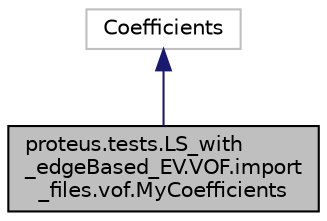 digraph "proteus.tests.LS_with_edgeBased_EV.VOF.import_files.vof.MyCoefficients"
{
 // LATEX_PDF_SIZE
  edge [fontname="Helvetica",fontsize="10",labelfontname="Helvetica",labelfontsize="10"];
  node [fontname="Helvetica",fontsize="10",shape=record];
  Node1 [label="proteus.tests.LS_with\l_edgeBased_EV.VOF.import\l_files.vof.MyCoefficients",height=0.2,width=0.4,color="black", fillcolor="grey75", style="filled", fontcolor="black",tooltip=" "];
  Node2 -> Node1 [dir="back",color="midnightblue",fontsize="10",style="solid",fontname="Helvetica"];
  Node2 [label="Coefficients",height=0.2,width=0.4,color="grey75", fillcolor="white", style="filled",tooltip=" "];
}
